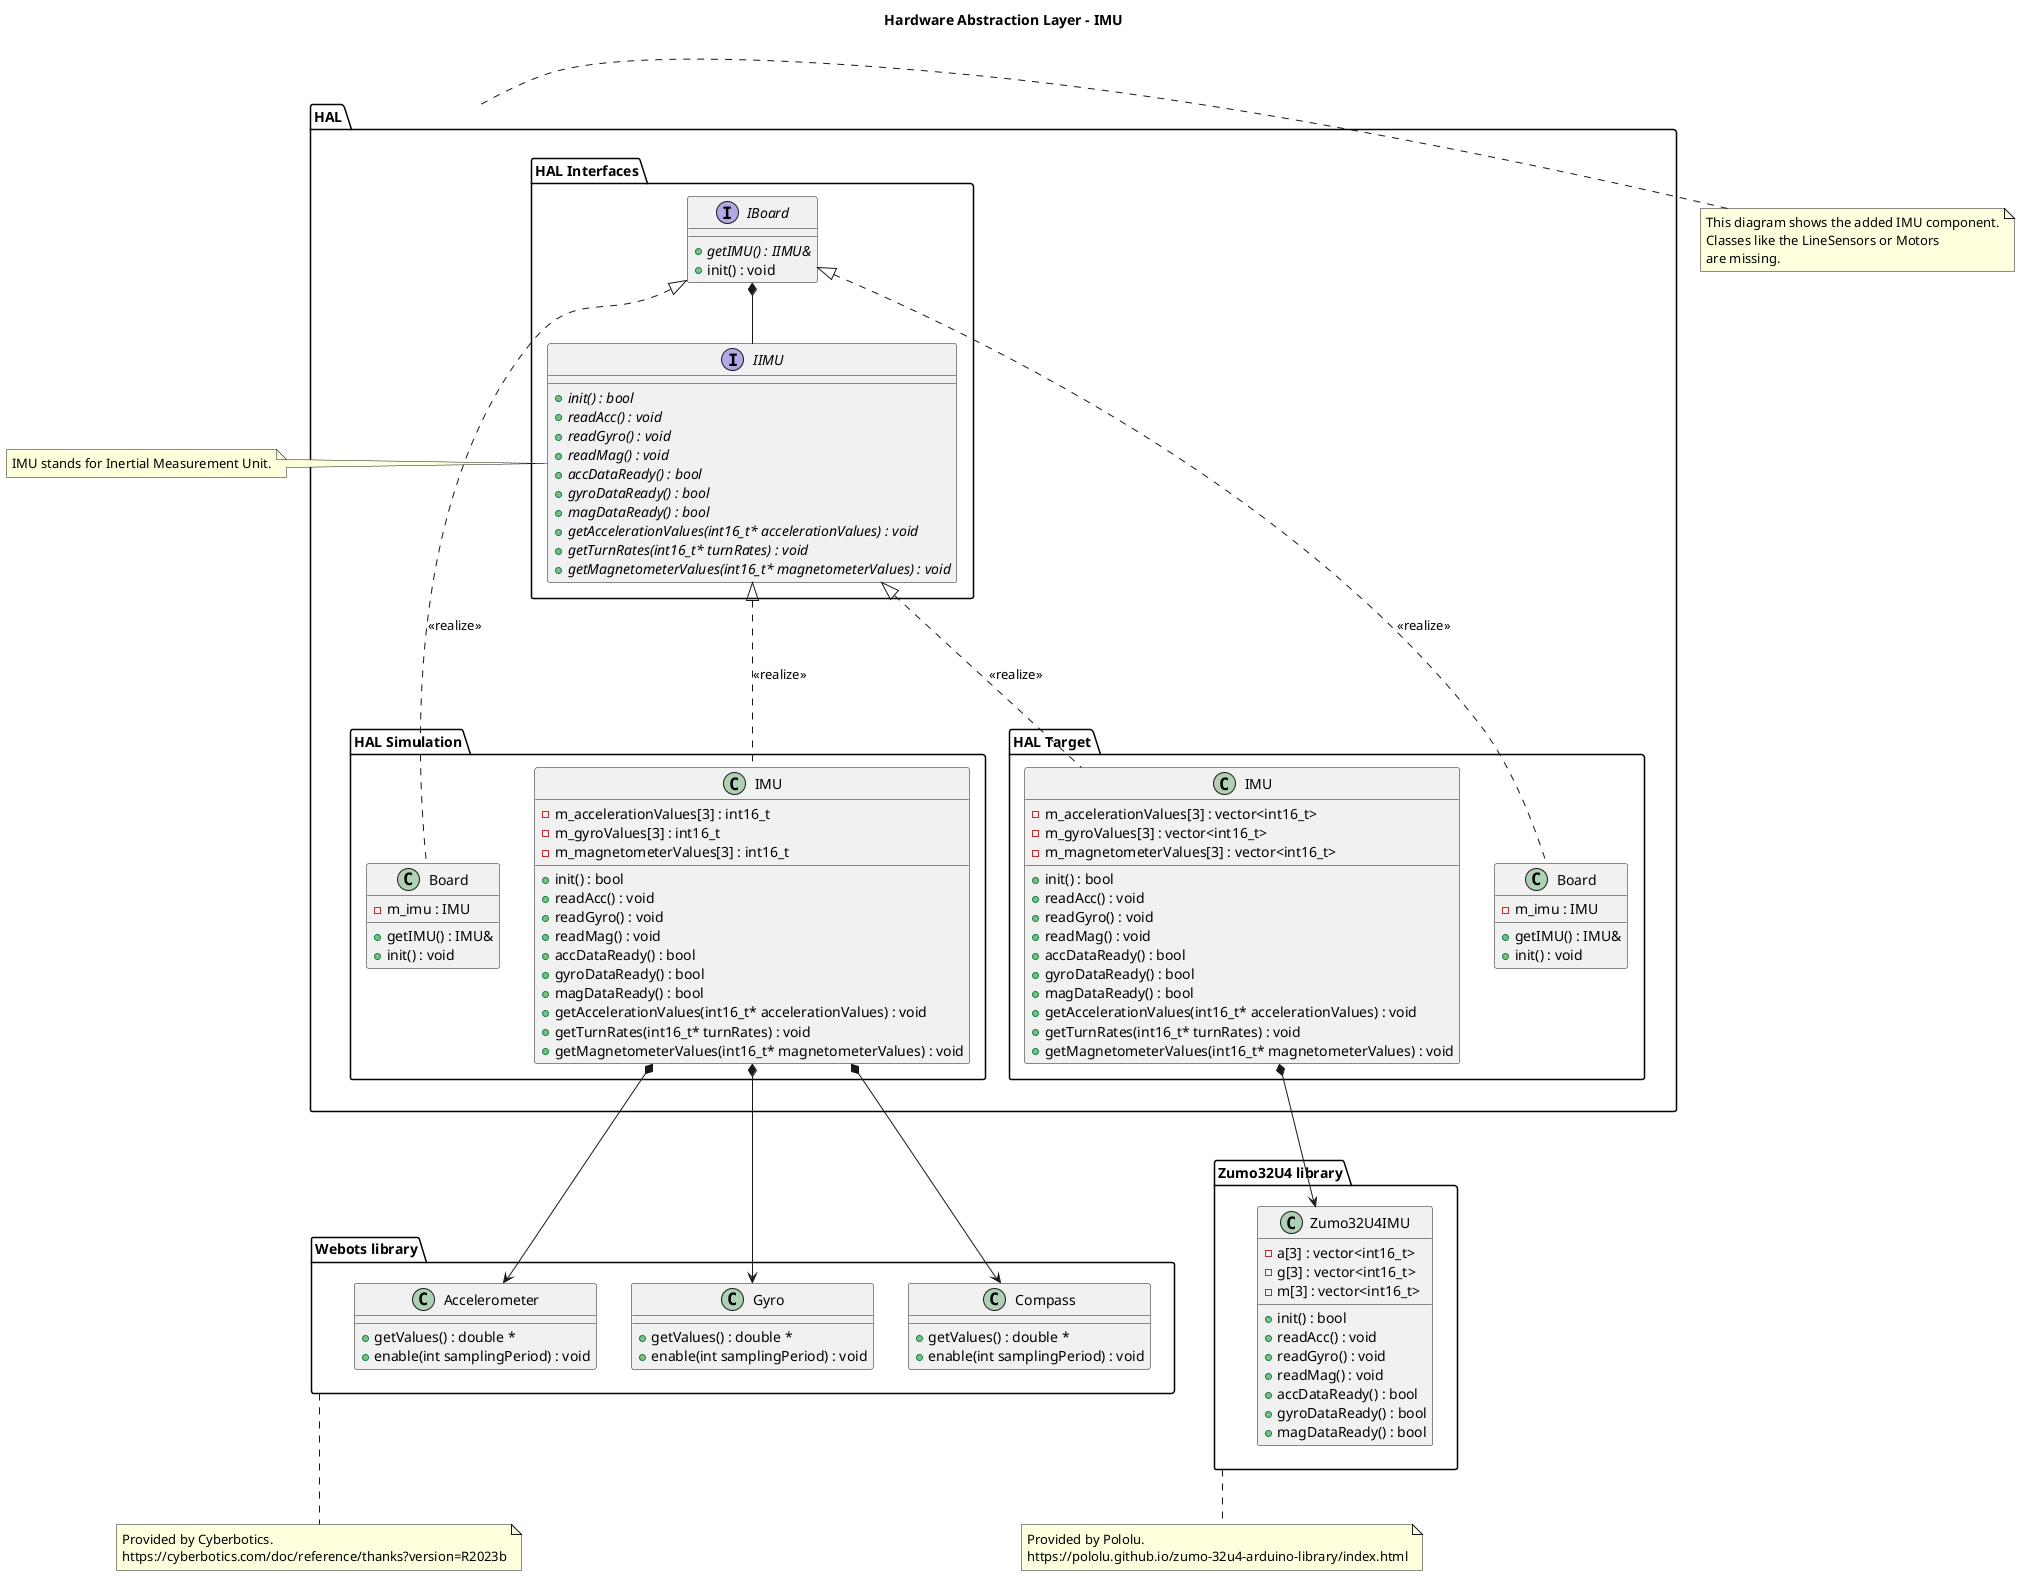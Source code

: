 @startuml HAL IMU

title Hardware Abstraction Layer - IMU

package "HAL" as hal {

    package "HAL Interfaces" as halInterfaces {
        interface "IBoard" as iBoard {
            + {abstract} getIMU() : IIMU&
            + init() : void
        }
        interface "IIMU" as iIMU {
            + {abstract} init() : bool
            + {abstract} readAcc() : void
            + {abstract} readGyro() : void
            + {abstract} readMag() : void
            + {abstract} accDataReady() : bool
            + {abstract} gyroDataReady() : bool
            + {abstract} magDataReady() : bool
            + {abstract} getAccelerationValues(int16_t* accelerationValues) : void
            + {abstract} getTurnRates(int16_t* turnRates) : void
            + {abstract} getMagnetometerValues(int16_t* magnetometerValues) : void

        }
    }

    package "HAL Simulation" as simulation {
        class "IMU" as ImuSim {
            -  m_accelerationValues[3] : int16_t
            -  m_gyroValues[3] : int16_t
            -  m_magnetometerValues[3] : int16_t
            +  init() : bool
            +  readAcc() : void
            +  readGyro() : void
            +  readMag() : void
            +  accDataReady() : bool
            +  gyroDataReady() : bool
            +  magDataReady() : bool
            +  getAccelerationValues(int16_t* accelerationValues) : void
            +  getTurnRates(int16_t* turnRates) : void
            +  getMagnetometerValues(int16_t* magnetometerValues) : void
        }
        class "Board" as BoardSim {
            - m_imu : IMU
            + getIMU() : IMU&
            + init() : void
        }
    }

    package "HAL Target" as target {
        class "IMU" as ImuTarget {
            -  m_accelerationValues[3] : vector<int16_t> 
            -  m_gyroValues[3] : vector<int16_t> 
            -  m_magnetometerValues[3] : vector<int16_t> 
            +  init() : bool
            +  readAcc() : void
            +  readGyro() : void
            +  readMag() : void
            +  accDataReady() : bool
            +  gyroDataReady() : bool
            +  magDataReady() : bool
            +  getAccelerationValues(int16_t* accelerationValues) : void
            +  getTurnRates(int16_t* turnRates) : void
            +  getMagnetometerValues(int16_t* magnetometerValues) : void
        }
        class "Board" as BoardTarget{
            - m_imu : IMU
            + getIMU() : IMU&
            + init() : void
        }
    }
    }
    iIMU <|... ImuSim: <<realize>>
    iBoard <|... BoardSim: <<realize>>
    iBoard *-- iIMU

    iIMU <|... ImuTarget: <<realize>>
    iBoard <|... BoardTarget: <<realize>>


package "Webots library"  as webotsLib {
    class Accelerometer {
        + getValues() : double *
        + enable(int samplingPeriod) : void
    }
    class Gyro {
        + getValues() : double *
        + enable(int samplingPeriod) : void
    }
    class Compass {
        + getValues() : double *
        + enable(int samplingPeriod) : void
    }
}

package "Zumo32U4 library"  as zumo32u4Lib {

    class Zumo32U4IMU {
        -  a[3] : vector<int16_t> 
        -  g[3] : vector<int16_t> 
        -  m[3] : vector<int16_t> 
        +  init() : bool
        +  readAcc() : void
        +  readGyro() : void
        +  readMag() : void
        +  accDataReady() : bool
        +  gyroDataReady() : bool
        +  magDataReady() : bool
    }
}

note bottom of zumo32u4Lib
    Provided by Pololu.
    https://pololu.github.io/zumo-32u4-arduino-library/index.html
end note

note bottom of webotsLib
    Provided by Cyberbotics.
    https://cyberbotics.com/doc/reference/thanks?version=R2023b
end note

ImuTarget *--> Zumo32U4IMU

ImuSim *--> Accelerometer
ImuSim *--> Gyro
ImuSim *--> Compass

note left of iIMU
    IMU stands for Inertial Measurement Unit.
end note

note left of hal
    This diagram shows the added IMU component.
    Classes like the LineSensors or Motors
    are missing.
end note


@enduml